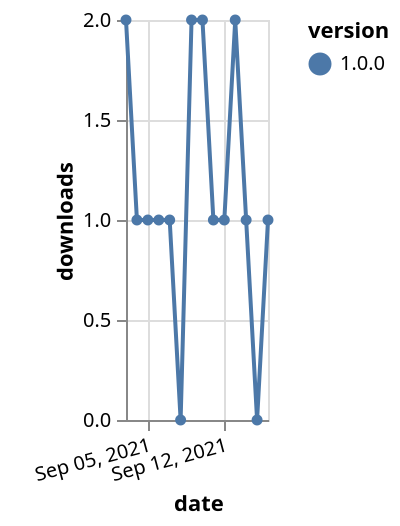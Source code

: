 {"$schema": "https://vega.github.io/schema/vega-lite/v5.json", "description": "A simple bar chart with embedded data.", "data": {"values": [{"date": "2021-09-03", "total": 117, "delta": 2, "version": "1.0.0"}, {"date": "2021-09-04", "total": 118, "delta": 1, "version": "1.0.0"}, {"date": "2021-09-05", "total": 119, "delta": 1, "version": "1.0.0"}, {"date": "2021-09-06", "total": 120, "delta": 1, "version": "1.0.0"}, {"date": "2021-09-07", "total": 121, "delta": 1, "version": "1.0.0"}, {"date": "2021-09-08", "total": 121, "delta": 0, "version": "1.0.0"}, {"date": "2021-09-09", "total": 123, "delta": 2, "version": "1.0.0"}, {"date": "2021-09-10", "total": 125, "delta": 2, "version": "1.0.0"}, {"date": "2021-09-11", "total": 126, "delta": 1, "version": "1.0.0"}, {"date": "2021-09-12", "total": 127, "delta": 1, "version": "1.0.0"}, {"date": "2021-09-13", "total": 129, "delta": 2, "version": "1.0.0"}, {"date": "2021-09-14", "total": 130, "delta": 1, "version": "1.0.0"}, {"date": "2021-09-15", "total": 130, "delta": 0, "version": "1.0.0"}, {"date": "2021-09-16", "total": 131, "delta": 1, "version": "1.0.0"}]}, "width": "container", "mark": {"type": "line", "point": {"filled": true}}, "encoding": {"x": {"field": "date", "type": "temporal", "timeUnit": "yearmonthdate", "title": "date", "axis": {"labelAngle": -15}}, "y": {"field": "delta", "type": "quantitative", "title": "downloads"}, "color": {"field": "version", "type": "nominal"}, "tooltip": {"field": "delta"}}}